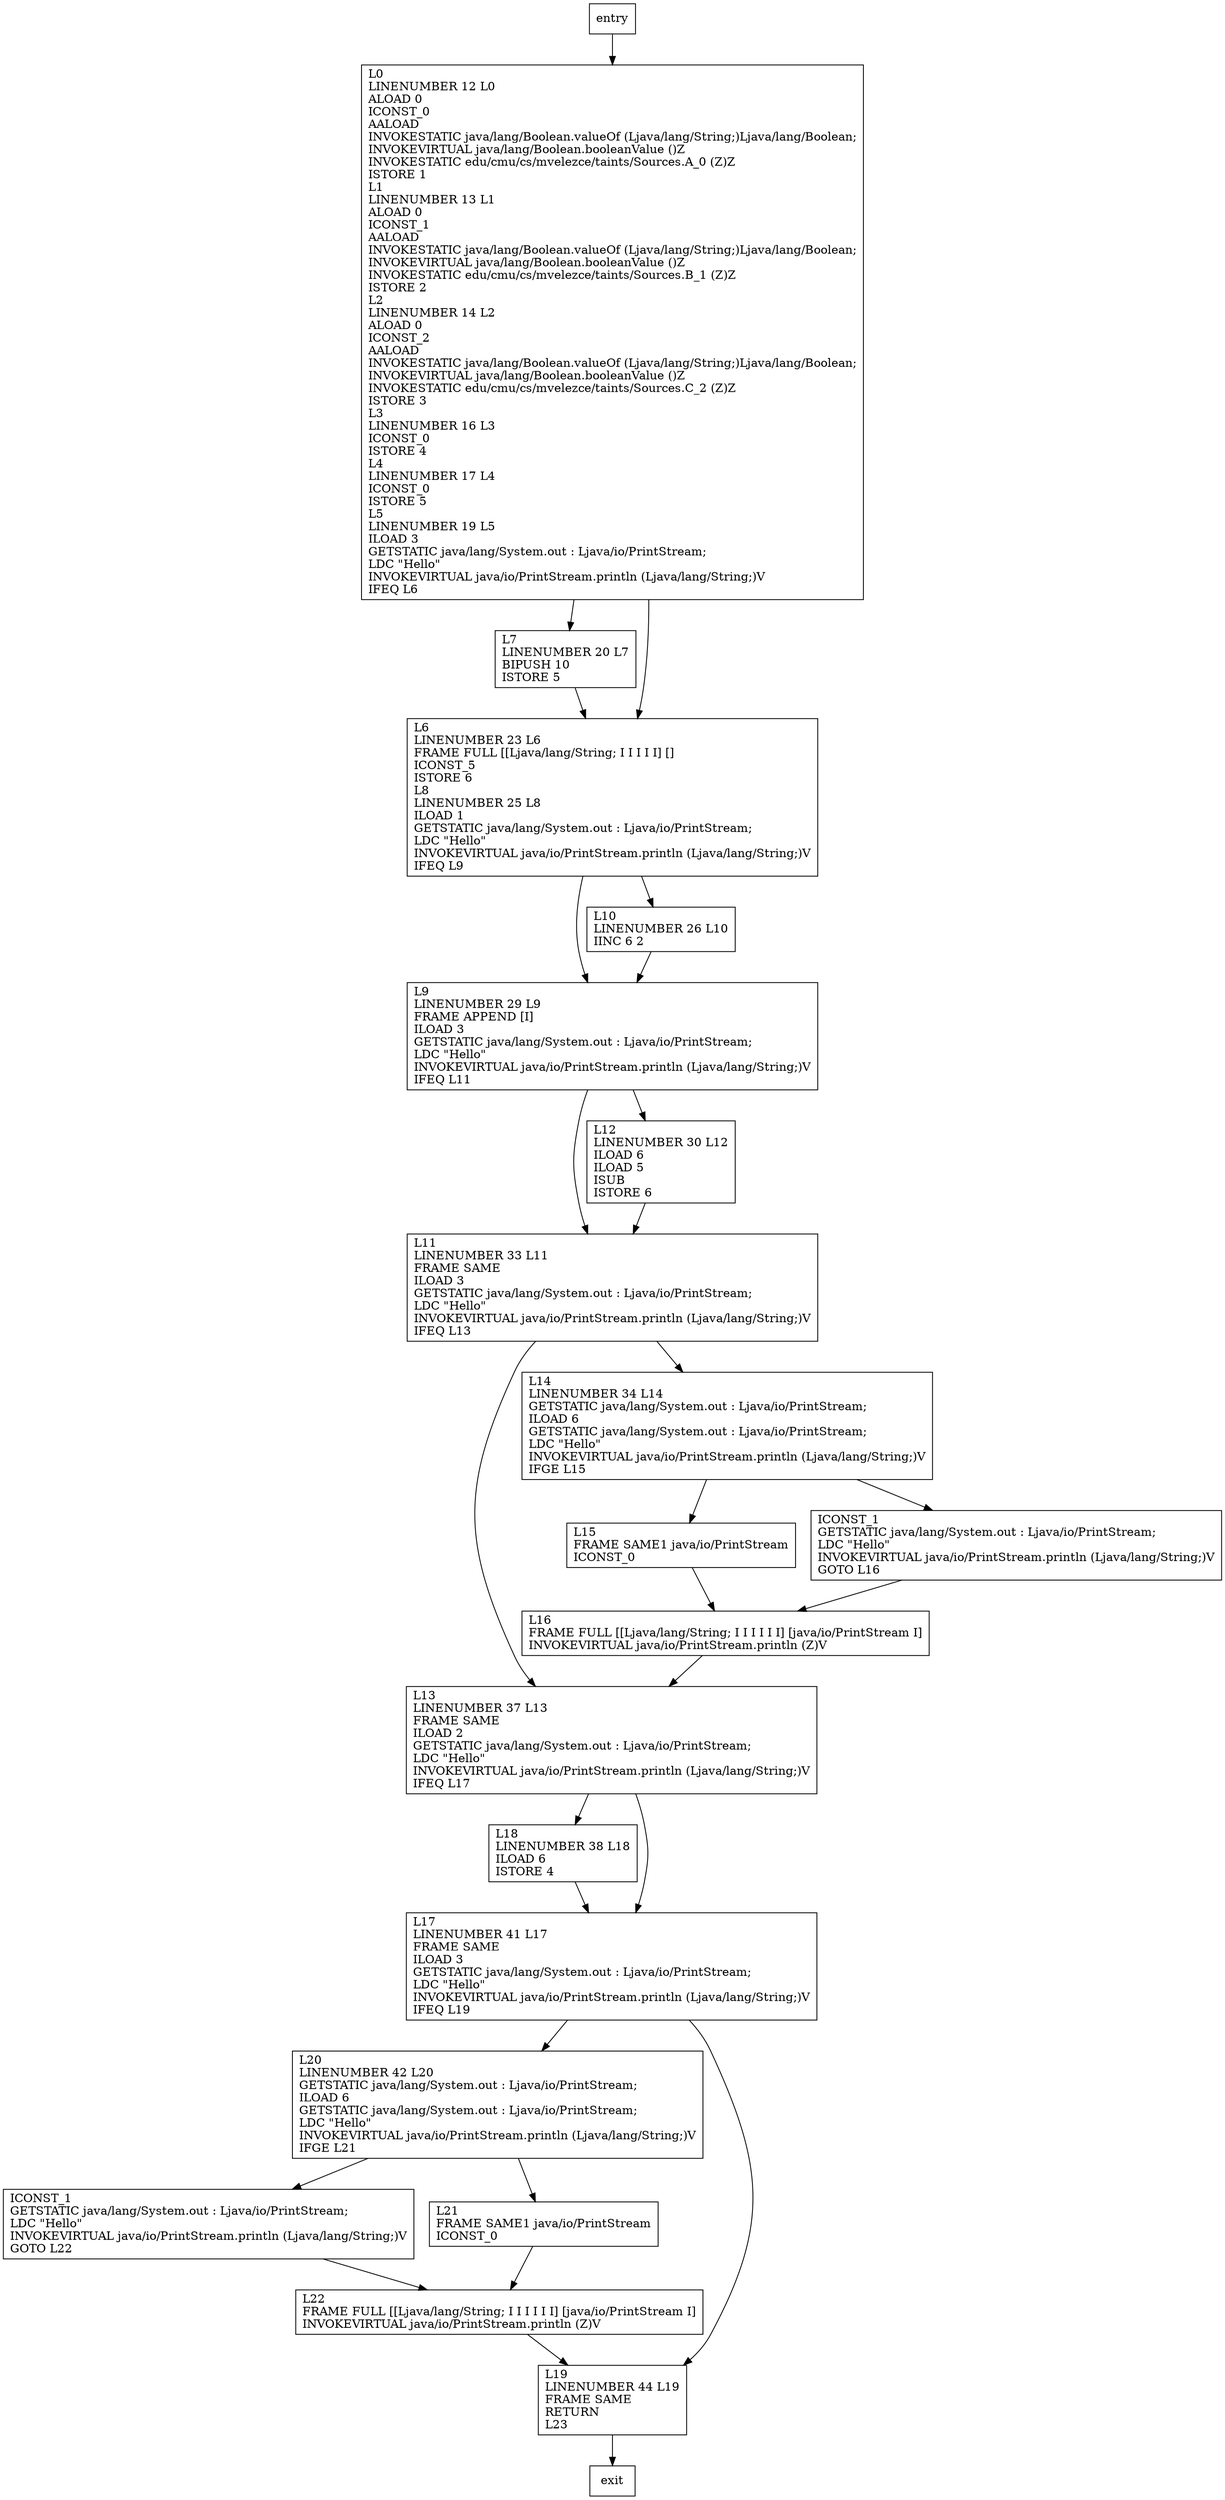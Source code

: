 digraph main {
node [shape=record];
1377212248 [label="L15\lFRAME SAME1 java/io/PrintStream\lICONST_0\l"];
218654115 [label="L20\lLINENUMBER 42 L20\lGETSTATIC java/lang/System.out : Ljava/io/PrintStream;\lILOAD 6\lGETSTATIC java/lang/System.out : Ljava/io/PrintStream;\lLDC \"Hello\"\lINVOKEVIRTUAL java/io/PrintStream.println (Ljava/lang/String;)V\lIFGE L21\l"];
17680342 [label="ICONST_1\lGETSTATIC java/lang/System.out : Ljava/io/PrintStream;\lLDC \"Hello\"\lINVOKEVIRTUAL java/io/PrintStream.println (Ljava/lang/String;)V\lGOTO L22\l"];
1167792250 [label="L18\lLINENUMBER 38 L18\lILOAD 6\lISTORE 4\l"];
2125346660 [label="L21\lFRAME SAME1 java/io/PrintStream\lICONST_0\l"];
1422883946 [label="L7\lLINENUMBER 20 L7\lBIPUSH 10\lISTORE 5\l"];
950729555 [label="L9\lLINENUMBER 29 L9\lFRAME APPEND [I]\lILOAD 3\lGETSTATIC java/lang/System.out : Ljava/io/PrintStream;\lLDC \"Hello\"\lINVOKEVIRTUAL java/io/PrintStream.println (Ljava/lang/String;)V\lIFEQ L11\l"];
1349872758 [label="L10\lLINENUMBER 26 L10\lIINC 6 2\l"];
480118726 [label="L13\lLINENUMBER 37 L13\lFRAME SAME\lILOAD 2\lGETSTATIC java/lang/System.out : Ljava/io/PrintStream;\lLDC \"Hello\"\lINVOKEVIRTUAL java/io/PrintStream.println (Ljava/lang/String;)V\lIFEQ L17\l"];
1799521220 [label="L17\lLINENUMBER 41 L17\lFRAME SAME\lILOAD 3\lGETSTATIC java/lang/System.out : Ljava/io/PrintStream;\lLDC \"Hello\"\lINVOKEVIRTUAL java/io/PrintStream.println (Ljava/lang/String;)V\lIFEQ L19\l"];
1428664849 [label="L0\lLINENUMBER 12 L0\lALOAD 0\lICONST_0\lAALOAD\lINVOKESTATIC java/lang/Boolean.valueOf (Ljava/lang/String;)Ljava/lang/Boolean;\lINVOKEVIRTUAL java/lang/Boolean.booleanValue ()Z\lINVOKESTATIC edu/cmu/cs/mvelezce/taints/Sources.A_0 (Z)Z\lISTORE 1\lL1\lLINENUMBER 13 L1\lALOAD 0\lICONST_1\lAALOAD\lINVOKESTATIC java/lang/Boolean.valueOf (Ljava/lang/String;)Ljava/lang/Boolean;\lINVOKEVIRTUAL java/lang/Boolean.booleanValue ()Z\lINVOKESTATIC edu/cmu/cs/mvelezce/taints/Sources.B_1 (Z)Z\lISTORE 2\lL2\lLINENUMBER 14 L2\lALOAD 0\lICONST_2\lAALOAD\lINVOKESTATIC java/lang/Boolean.valueOf (Ljava/lang/String;)Ljava/lang/Boolean;\lINVOKEVIRTUAL java/lang/Boolean.booleanValue ()Z\lINVOKESTATIC edu/cmu/cs/mvelezce/taints/Sources.C_2 (Z)Z\lISTORE 3\lL3\lLINENUMBER 16 L3\lICONST_0\lISTORE 4\lL4\lLINENUMBER 17 L4\lICONST_0\lISTORE 5\lL5\lLINENUMBER 19 L5\lILOAD 3\lGETSTATIC java/lang/System.out : Ljava/io/PrintStream;\lLDC \"Hello\"\lINVOKEVIRTUAL java/io/PrintStream.println (Ljava/lang/String;)V\lIFEQ L6\l"];
2013332834 [label="L6\lLINENUMBER 23 L6\lFRAME FULL [[Ljava/lang/String; I I I I I] []\lICONST_5\lISTORE 6\lL8\lLINENUMBER 25 L8\lILOAD 1\lGETSTATIC java/lang/System.out : Ljava/io/PrintStream;\lLDC \"Hello\"\lINVOKEVIRTUAL java/io/PrintStream.println (Ljava/lang/String;)V\lIFEQ L9\l"];
388623360 [label="L11\lLINENUMBER 33 L11\lFRAME SAME\lILOAD 3\lGETSTATIC java/lang/System.out : Ljava/io/PrintStream;\lLDC \"Hello\"\lINVOKEVIRTUAL java/io/PrintStream.println (Ljava/lang/String;)V\lIFEQ L13\l"];
1929447269 [label="L14\lLINENUMBER 34 L14\lGETSTATIC java/lang/System.out : Ljava/io/PrintStream;\lILOAD 6\lGETSTATIC java/lang/System.out : Ljava/io/PrintStream;\lLDC \"Hello\"\lINVOKEVIRTUAL java/io/PrintStream.println (Ljava/lang/String;)V\lIFGE L15\l"];
1744032146 [label="L12\lLINENUMBER 30 L12\lILOAD 6\lILOAD 5\lISUB\lISTORE 6\l"];
1332121385 [label="L22\lFRAME FULL [[Ljava/lang/String; I I I I I I] [java/io/PrintStream I]\lINVOKEVIRTUAL java/io/PrintStream.println (Z)V\l"];
722513129 [label="ICONST_1\lGETSTATIC java/lang/System.out : Ljava/io/PrintStream;\lLDC \"Hello\"\lINVOKEVIRTUAL java/io/PrintStream.println (Ljava/lang/String;)V\lGOTO L16\l"];
1668004795 [label="L19\lLINENUMBER 44 L19\lFRAME SAME\lRETURN\lL23\l"];
1054477035 [label="L16\lFRAME FULL [[Ljava/lang/String; I I I I I I] [java/io/PrintStream I]\lINVOKEVIRTUAL java/io/PrintStream.println (Z)V\l"];
entry;
exit;
1377212248 -> 1054477035;
218654115 -> 17680342;
218654115 -> 2125346660;
17680342 -> 1332121385;
1167792250 -> 1799521220;
2125346660 -> 1332121385;
1422883946 -> 2013332834;
950729555 -> 388623360;
950729555 -> 1744032146;
entry -> 1428664849;
1349872758 -> 950729555;
480118726 -> 1799521220;
480118726 -> 1167792250;
1799521220 -> 218654115;
1799521220 -> 1668004795;
1428664849 -> 2013332834;
1428664849 -> 1422883946;
2013332834 -> 950729555;
2013332834 -> 1349872758;
388623360 -> 480118726;
388623360 -> 1929447269;
1929447269 -> 1377212248;
1929447269 -> 722513129;
1744032146 -> 388623360;
1332121385 -> 1668004795;
722513129 -> 1054477035;
1668004795 -> exit;
1054477035 -> 480118726;
}
